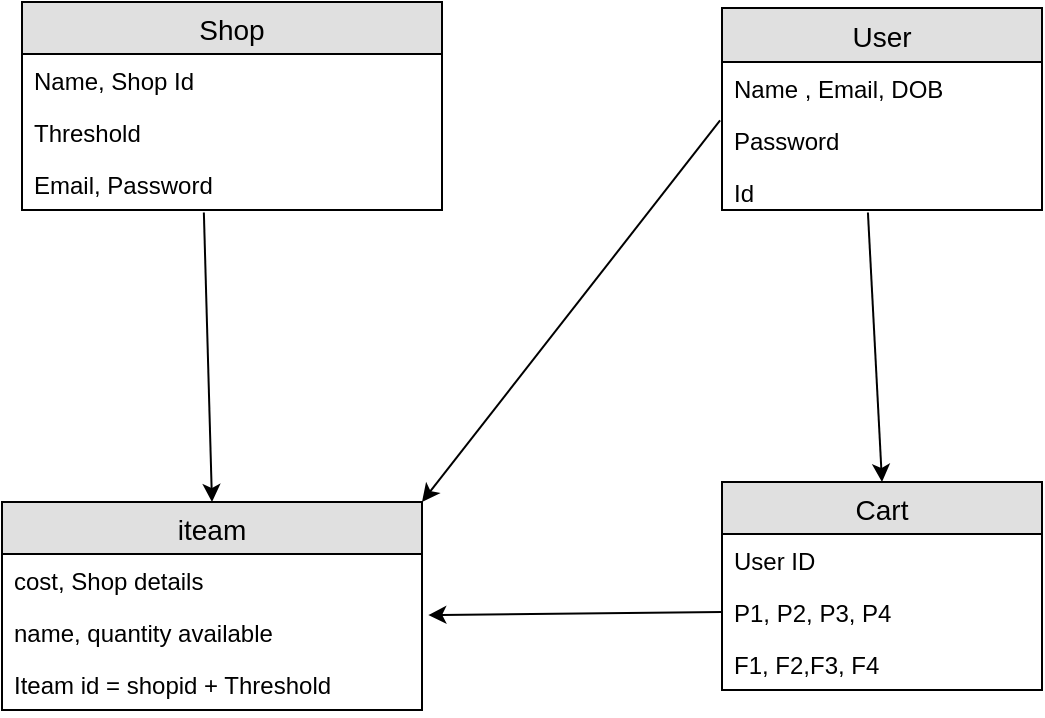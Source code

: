 <mxfile version="12.6.1" type="github">
  <diagram id="C5RBs43oDa-KdzZeNtuy" name="Page-1">
    <mxGraphModel dx="1203" dy="570" grid="1" gridSize="10" guides="1" tooltips="1" connect="1" arrows="1" fold="1" page="1" pageScale="1" pageWidth="827" pageHeight="1169" math="0" shadow="0">
      <root>
        <mxCell id="WIyWlLk6GJQsqaUBKTNV-0"/>
        <mxCell id="WIyWlLk6GJQsqaUBKTNV-1" parent="WIyWlLk6GJQsqaUBKTNV-0"/>
        <mxCell id="086JL-ol3SYnn0FMlAcH-0" value="User" style="swimlane;fontStyle=0;childLayout=stackLayout;horizontal=1;startSize=27;fillColor=#e0e0e0;horizontalStack=0;resizeParent=1;resizeParentMax=0;resizeLast=0;collapsible=1;marginBottom=0;swimlaneFillColor=#ffffff;align=center;fontSize=14;" parent="WIyWlLk6GJQsqaUBKTNV-1" vertex="1">
          <mxGeometry x="430" y="43" width="160" height="101" as="geometry"/>
        </mxCell>
        <mxCell id="086JL-ol3SYnn0FMlAcH-1" value="Name , Email, DOB" style="text;strokeColor=none;fillColor=none;spacingLeft=4;spacingRight=4;overflow=hidden;rotatable=0;points=[[0,0.5],[1,0.5]];portConstraint=eastwest;fontSize=12;" parent="086JL-ol3SYnn0FMlAcH-0" vertex="1">
          <mxGeometry y="27" width="160" height="26" as="geometry"/>
        </mxCell>
        <mxCell id="086JL-ol3SYnn0FMlAcH-2" value="Password" style="text;strokeColor=none;fillColor=none;spacingLeft=4;spacingRight=4;overflow=hidden;rotatable=0;points=[[0,0.5],[1,0.5]];portConstraint=eastwest;fontSize=12;" parent="086JL-ol3SYnn0FMlAcH-0" vertex="1">
          <mxGeometry y="53" width="160" height="26" as="geometry"/>
        </mxCell>
        <mxCell id="086JL-ol3SYnn0FMlAcH-3" value="Id&#xa;" style="text;strokeColor=none;fillColor=none;spacingLeft=4;spacingRight=4;overflow=hidden;rotatable=0;points=[[0,0.5],[1,0.5]];portConstraint=eastwest;fontSize=12;" parent="086JL-ol3SYnn0FMlAcH-0" vertex="1">
          <mxGeometry y="79" width="160" height="22" as="geometry"/>
        </mxCell>
        <mxCell id="086JL-ol3SYnn0FMlAcH-23" value="Cart" style="swimlane;fontStyle=0;childLayout=stackLayout;horizontal=1;startSize=26;fillColor=#e0e0e0;horizontalStack=0;resizeParent=1;resizeParentMax=0;resizeLast=0;collapsible=1;marginBottom=0;swimlaneFillColor=#ffffff;align=center;fontSize=14;" parent="WIyWlLk6GJQsqaUBKTNV-1" vertex="1">
          <mxGeometry x="430" y="280" width="160" height="104" as="geometry"/>
        </mxCell>
        <mxCell id="086JL-ol3SYnn0FMlAcH-24" value="User ID" style="text;strokeColor=none;fillColor=none;spacingLeft=4;spacingRight=4;overflow=hidden;rotatable=0;points=[[0,0.5],[1,0.5]];portConstraint=eastwest;fontSize=12;" parent="086JL-ol3SYnn0FMlAcH-23" vertex="1">
          <mxGeometry y="26" width="160" height="26" as="geometry"/>
        </mxCell>
        <mxCell id="086JL-ol3SYnn0FMlAcH-25" value="P1, P2, P3, P4" style="text;strokeColor=none;fillColor=none;spacingLeft=4;spacingRight=4;overflow=hidden;rotatable=0;points=[[0,0.5],[1,0.5]];portConstraint=eastwest;fontSize=12;" parent="086JL-ol3SYnn0FMlAcH-23" vertex="1">
          <mxGeometry y="52" width="160" height="26" as="geometry"/>
        </mxCell>
        <mxCell id="086JL-ol3SYnn0FMlAcH-26" value="F1, F2,F3, F4" style="text;strokeColor=none;fillColor=none;spacingLeft=4;spacingRight=4;overflow=hidden;rotatable=0;points=[[0,0.5],[1,0.5]];portConstraint=eastwest;fontSize=12;" parent="086JL-ol3SYnn0FMlAcH-23" vertex="1">
          <mxGeometry y="78" width="160" height="26" as="geometry"/>
        </mxCell>
        <mxCell id="086JL-ol3SYnn0FMlAcH-27" value="iteam" style="swimlane;fontStyle=0;childLayout=stackLayout;horizontal=1;startSize=26;fillColor=#e0e0e0;horizontalStack=0;resizeParent=1;resizeParentMax=0;resizeLast=0;collapsible=1;marginBottom=0;swimlaneFillColor=#ffffff;align=center;fontSize=14;" parent="WIyWlLk6GJQsqaUBKTNV-1" vertex="1">
          <mxGeometry x="70" y="290" width="210" height="104" as="geometry"/>
        </mxCell>
        <mxCell id="086JL-ol3SYnn0FMlAcH-28" value="cost, Shop details" style="text;strokeColor=none;fillColor=none;spacingLeft=4;spacingRight=4;overflow=hidden;rotatable=0;points=[[0,0.5],[1,0.5]];portConstraint=eastwest;fontSize=12;" parent="086JL-ol3SYnn0FMlAcH-27" vertex="1">
          <mxGeometry y="26" width="210" height="26" as="geometry"/>
        </mxCell>
        <mxCell id="086JL-ol3SYnn0FMlAcH-29" value="name, quantity available" style="text;strokeColor=none;fillColor=none;spacingLeft=4;spacingRight=4;overflow=hidden;rotatable=0;points=[[0,0.5],[1,0.5]];portConstraint=eastwest;fontSize=12;" parent="086JL-ol3SYnn0FMlAcH-27" vertex="1">
          <mxGeometry y="52" width="210" height="26" as="geometry"/>
        </mxCell>
        <mxCell id="086JL-ol3SYnn0FMlAcH-30" value="Iteam id = shopid + Threshold" style="text;strokeColor=none;fillColor=none;spacingLeft=4;spacingRight=4;overflow=hidden;rotatable=0;points=[[0,0.5],[1,0.5]];portConstraint=eastwest;fontSize=12;" parent="086JL-ol3SYnn0FMlAcH-27" vertex="1">
          <mxGeometry y="78" width="210" height="26" as="geometry"/>
        </mxCell>
        <mxCell id="Nz-Wfnqx9wUN5PTr4EcY-0" value="" style="endArrow=classic;html=1;entryX=0.5;entryY=0;entryDx=0;entryDy=0;exitX=0.456;exitY=1.056;exitDx=0;exitDy=0;exitPerimeter=0;" edge="1" parent="WIyWlLk6GJQsqaUBKTNV-1" source="086JL-ol3SYnn0FMlAcH-3" target="086JL-ol3SYnn0FMlAcH-23">
          <mxGeometry width="50" height="50" relative="1" as="geometry">
            <mxPoint x="100" y="190" as="sourcePoint"/>
            <mxPoint x="70" y="420" as="targetPoint"/>
          </mxGeometry>
        </mxCell>
        <mxCell id="086JL-ol3SYnn0FMlAcH-19" value="Shop" style="swimlane;fontStyle=0;childLayout=stackLayout;horizontal=1;startSize=26;fillColor=#e0e0e0;horizontalStack=0;resizeParent=1;resizeParentMax=0;resizeLast=0;collapsible=1;marginBottom=0;swimlaneFillColor=#ffffff;align=center;fontSize=14;" parent="WIyWlLk6GJQsqaUBKTNV-1" vertex="1">
          <mxGeometry x="80" y="40" width="210" height="104" as="geometry"/>
        </mxCell>
        <mxCell id="086JL-ol3SYnn0FMlAcH-20" value="Name, Shop Id" style="text;strokeColor=none;fillColor=none;spacingLeft=4;spacingRight=4;overflow=hidden;rotatable=0;points=[[0,0.5],[1,0.5]];portConstraint=eastwest;fontSize=12;" parent="086JL-ol3SYnn0FMlAcH-19" vertex="1">
          <mxGeometry y="26" width="210" height="26" as="geometry"/>
        </mxCell>
        <mxCell id="086JL-ol3SYnn0FMlAcH-21" value="Threshold" style="text;strokeColor=none;fillColor=none;spacingLeft=4;spacingRight=4;overflow=hidden;rotatable=0;points=[[0,0.5],[1,0.5]];portConstraint=eastwest;fontSize=12;" parent="086JL-ol3SYnn0FMlAcH-19" vertex="1">
          <mxGeometry y="52" width="210" height="26" as="geometry"/>
        </mxCell>
        <mxCell id="086JL-ol3SYnn0FMlAcH-22" value="Email, Password" style="text;strokeColor=none;fillColor=none;spacingLeft=4;spacingRight=4;overflow=hidden;rotatable=0;points=[[0,0.5],[1,0.5]];portConstraint=eastwest;fontSize=12;" parent="086JL-ol3SYnn0FMlAcH-19" vertex="1">
          <mxGeometry y="78" width="210" height="26" as="geometry"/>
        </mxCell>
        <mxCell id="Nz-Wfnqx9wUN5PTr4EcY-1" value="" style="endArrow=classic;html=1;entryX=0.5;entryY=0;entryDx=0;entryDy=0;exitX=0.433;exitY=1.048;exitDx=0;exitDy=0;exitPerimeter=0;" edge="1" parent="WIyWlLk6GJQsqaUBKTNV-1" source="086JL-ol3SYnn0FMlAcH-22" target="086JL-ol3SYnn0FMlAcH-27">
          <mxGeometry width="50" height="50" relative="1" as="geometry">
            <mxPoint x="20" y="470" as="sourcePoint"/>
            <mxPoint x="70" y="420" as="targetPoint"/>
          </mxGeometry>
        </mxCell>
        <mxCell id="Nz-Wfnqx9wUN5PTr4EcY-2" value="" style="endArrow=classic;html=1;exitX=0;exitY=0.5;exitDx=0;exitDy=0;entryX=1.015;entryY=0.174;entryDx=0;entryDy=0;entryPerimeter=0;" edge="1" parent="WIyWlLk6GJQsqaUBKTNV-1" source="086JL-ol3SYnn0FMlAcH-25" target="086JL-ol3SYnn0FMlAcH-29">
          <mxGeometry width="50" height="50" relative="1" as="geometry">
            <mxPoint x="70" y="470" as="sourcePoint"/>
            <mxPoint x="290" y="345" as="targetPoint"/>
          </mxGeometry>
        </mxCell>
        <mxCell id="Nz-Wfnqx9wUN5PTr4EcY-4" value="" style="endArrow=classic;html=1;exitX=-0.006;exitY=0.124;exitDx=0;exitDy=0;exitPerimeter=0;entryX=1;entryY=0;entryDx=0;entryDy=0;" edge="1" parent="WIyWlLk6GJQsqaUBKTNV-1" source="086JL-ol3SYnn0FMlAcH-2" target="086JL-ol3SYnn0FMlAcH-27">
          <mxGeometry width="50" height="50" relative="1" as="geometry">
            <mxPoint x="70" y="470" as="sourcePoint"/>
            <mxPoint x="120" y="420" as="targetPoint"/>
          </mxGeometry>
        </mxCell>
      </root>
    </mxGraphModel>
  </diagram>
</mxfile>
